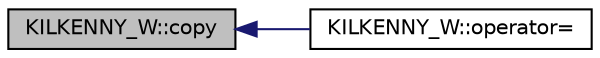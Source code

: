digraph "KILKENNY_W::copy"
{
  edge [fontname="Helvetica",fontsize="10",labelfontname="Helvetica",labelfontsize="10"];
  node [fontname="Helvetica",fontsize="10",shape=record];
  rankdir="LR";
  Node1 [label="KILKENNY_W::copy",height=0.2,width=0.4,color="black", fillcolor="grey75", style="filled", fontcolor="black"];
  Node1 -> Node2 [dir="back",color="midnightblue",fontsize="10",style="solid",fontname="Helvetica"];
  Node2 [label="KILKENNY_W::operator=",height=0.2,width=0.4,color="black", fillcolor="white", style="filled",URL="$class_k_i_l_k_e_n_n_y___w.html#acff3cfb6cc15b4c4bc0dbe5685406393"];
}
